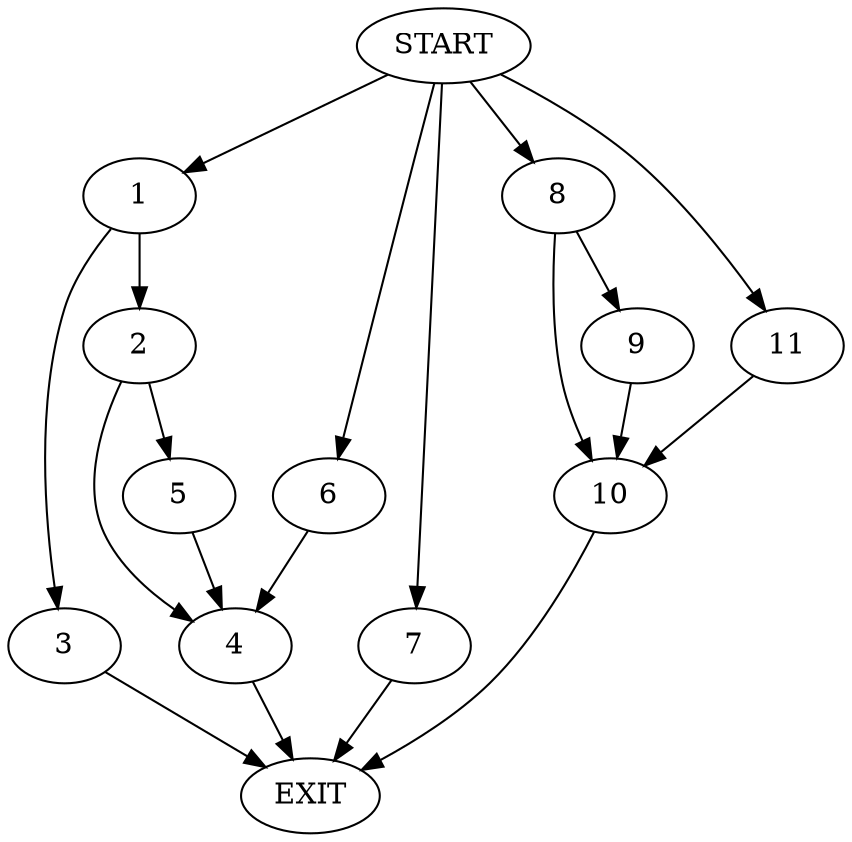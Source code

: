 digraph {
0 [label="START"]
12 [label="EXIT"]
0 -> 1
1 -> 2
1 -> 3
3 -> 12
2 -> 4
2 -> 5
4 -> 12
5 -> 4
0 -> 6
6 -> 4
0 -> 7
7 -> 12
0 -> 8
8 -> 9
8 -> 10
9 -> 10
10 -> 12
0 -> 11
11 -> 10
}
